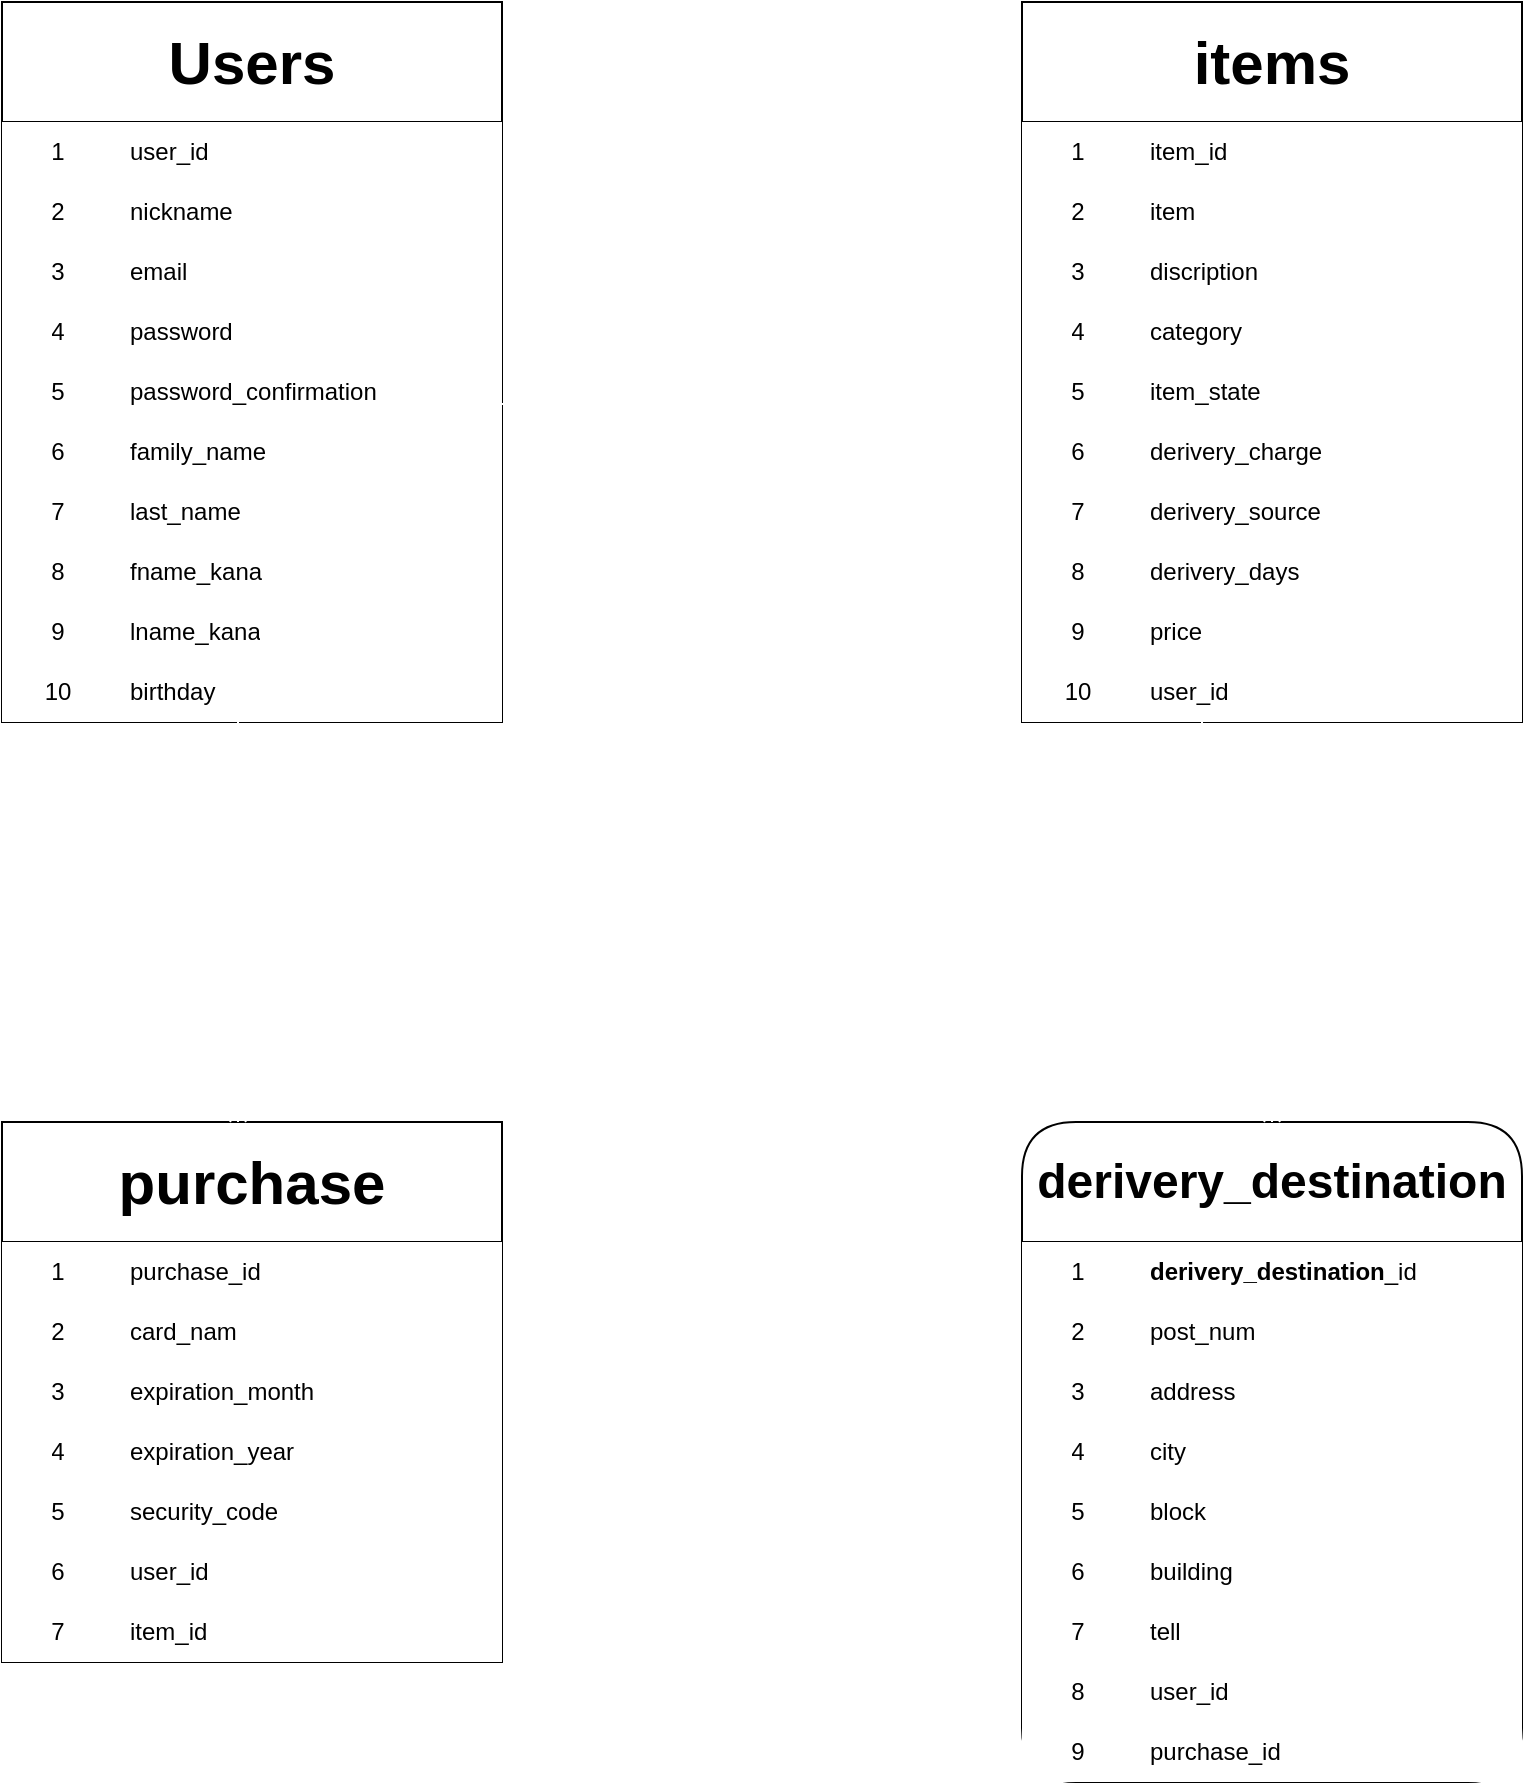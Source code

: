<mxfile version="13.10.0" type="embed">
    <diagram id="9-_WuoyqWSqhFREaxZF_" name="ページ1">
        <mxGraphModel dx="1352" dy="1940" grid="1" gridSize="10" guides="1" tooltips="1" connect="1" arrows="1" fold="1" page="1" pageScale="1" pageWidth="850" pageHeight="1100" math="0" shadow="0">
            <root>
                <mxCell id="0"/>
                <mxCell id="1" parent="0"/>
                <mxCell id="2" value="Users" style="shape=table;html=1;whiteSpace=wrap;startSize=60;container=1;collapsible=0;childLayout=tableLayout;fixedRows=1;rowLines=0;fontStyle=1;align=center;fontSize=30;" vertex="1" parent="1">
                    <mxGeometry x="40" y="-1080" width="250" height="360" as="geometry"/>
                </mxCell>
                <mxCell id="3" value="" style="shape=partialRectangle;html=1;whiteSpace=wrap;collapsible=0;dropTarget=0;pointerEvents=0;fillColor=none;top=0;left=0;bottom=1;right=0;points=[[0,0.5],[1,0.5]];portConstraint=eastwest;" vertex="1" parent="2">
                    <mxGeometry y="60" width="250" height="30" as="geometry"/>
                </mxCell>
                <mxCell id="4" value="1" style="shape=partialRectangle;html=1;whiteSpace=wrap;connectable=0;top=0;left=0;bottom=0;right=0;overflow=hidden;" vertex="1" parent="3">
                    <mxGeometry width="56" height="30" as="geometry"/>
                </mxCell>
                <mxCell id="5" value="user_id" style="shape=partialRectangle;html=1;whiteSpace=wrap;connectable=0;top=0;left=0;bottom=0;right=0;align=left;spacingLeft=6;overflow=hidden;" vertex="1" parent="3">
                    <mxGeometry x="56" width="194" height="30" as="geometry"/>
                </mxCell>
                <mxCell id="6" value="" style="shape=partialRectangle;html=1;whiteSpace=wrap;collapsible=0;dropTarget=0;pointerEvents=0;fillColor=none;top=0;left=0;bottom=0;right=0;points=[[0,0.5],[1,0.5]];portConstraint=eastwest;" vertex="1" parent="2">
                    <mxGeometry y="90" width="250" height="30" as="geometry"/>
                </mxCell>
                <mxCell id="7" value="2" style="shape=partialRectangle;html=1;whiteSpace=wrap;connectable=0;top=0;left=0;bottom=0;right=0;overflow=hidden;" vertex="1" parent="6">
                    <mxGeometry width="56" height="30" as="geometry"/>
                </mxCell>
                <mxCell id="8" value="nickname" style="shape=partialRectangle;html=1;whiteSpace=wrap;connectable=0;top=0;left=0;bottom=0;right=0;align=left;spacingLeft=6;overflow=hidden;" vertex="1" parent="6">
                    <mxGeometry x="56" width="194" height="30" as="geometry"/>
                </mxCell>
                <mxCell id="12" value="" style="shape=partialRectangle;html=1;whiteSpace=wrap;collapsible=0;dropTarget=0;pointerEvents=0;top=0;left=0;bottom=0;right=0;points=[[0,0.5],[1,0.5]];portConstraint=eastwest;fillColor=none;" vertex="1" parent="2">
                    <mxGeometry y="120" width="250" height="30" as="geometry"/>
                </mxCell>
                <mxCell id="13" value="3" style="shape=partialRectangle;html=1;whiteSpace=wrap;connectable=0;top=0;left=0;bottom=0;right=0;overflow=hidden;" vertex="1" parent="12">
                    <mxGeometry width="56" height="30" as="geometry"/>
                </mxCell>
                <mxCell id="14" value="email" style="shape=partialRectangle;html=1;whiteSpace=wrap;connectable=0;top=0;left=0;bottom=0;right=0;align=left;spacingLeft=6;overflow=hidden;" vertex="1" parent="12">
                    <mxGeometry x="56" width="194" height="30" as="geometry"/>
                </mxCell>
                <mxCell id="15" value="" style="shape=partialRectangle;html=1;whiteSpace=wrap;collapsible=0;dropTarget=0;pointerEvents=0;fillColor=none;top=0;left=0;bottom=0;right=0;points=[[0,0.5],[1,0.5]];portConstraint=eastwest;" vertex="1" parent="2">
                    <mxGeometry y="150" width="250" height="30" as="geometry"/>
                </mxCell>
                <mxCell id="16" value="4" style="shape=partialRectangle;html=1;whiteSpace=wrap;connectable=0;top=0;left=0;bottom=0;right=0;overflow=hidden;" vertex="1" parent="15">
                    <mxGeometry width="56" height="30" as="geometry"/>
                </mxCell>
                <mxCell id="17" value="password" style="shape=partialRectangle;html=1;whiteSpace=wrap;connectable=0;top=0;left=0;bottom=0;right=0;align=left;spacingLeft=6;overflow=hidden;" vertex="1" parent="15">
                    <mxGeometry x="56" width="194" height="30" as="geometry"/>
                </mxCell>
                <mxCell id="18" value="" style="shape=partialRectangle;html=1;whiteSpace=wrap;collapsible=0;dropTarget=0;pointerEvents=0;fillColor=none;top=0;left=0;bottom=0;right=0;points=[[0,0.5],[1,0.5]];portConstraint=eastwest;" vertex="1" parent="2">
                    <mxGeometry y="180" width="250" height="30" as="geometry"/>
                </mxCell>
                <mxCell id="19" value="5" style="shape=partialRectangle;html=1;whiteSpace=wrap;connectable=0;top=0;left=0;bottom=0;right=0;overflow=hidden;" vertex="1" parent="18">
                    <mxGeometry width="56" height="30" as="geometry"/>
                </mxCell>
                <mxCell id="20" value="password_confirmation" style="shape=partialRectangle;html=1;whiteSpace=wrap;connectable=0;top=0;left=0;bottom=0;right=0;align=left;spacingLeft=6;overflow=hidden;" vertex="1" parent="18">
                    <mxGeometry x="56" width="194" height="30" as="geometry"/>
                </mxCell>
                <mxCell id="21" value="" style="shape=partialRectangle;html=1;whiteSpace=wrap;collapsible=0;dropTarget=0;pointerEvents=0;fillColor=none;top=0;left=0;bottom=0;right=0;points=[[0,0.5],[1,0.5]];portConstraint=eastwest;" vertex="1" parent="2">
                    <mxGeometry y="210" width="250" height="30" as="geometry"/>
                </mxCell>
                <mxCell id="22" value="6" style="shape=partialRectangle;html=1;whiteSpace=wrap;connectable=0;top=0;left=0;bottom=0;right=0;overflow=hidden;" vertex="1" parent="21">
                    <mxGeometry width="56" height="30" as="geometry"/>
                </mxCell>
                <mxCell id="23" value="family_name" style="shape=partialRectangle;html=1;whiteSpace=wrap;connectable=0;top=0;left=0;bottom=0;right=0;align=left;spacingLeft=6;overflow=hidden;" vertex="1" parent="21">
                    <mxGeometry x="56" width="194" height="30" as="geometry"/>
                </mxCell>
                <mxCell id="24" value="" style="shape=partialRectangle;html=1;whiteSpace=wrap;collapsible=0;dropTarget=0;pointerEvents=0;fillColor=none;top=0;left=0;bottom=0;right=0;points=[[0,0.5],[1,0.5]];portConstraint=eastwest;" vertex="1" parent="2">
                    <mxGeometry y="240" width="250" height="30" as="geometry"/>
                </mxCell>
                <mxCell id="25" value="7" style="shape=partialRectangle;html=1;whiteSpace=wrap;connectable=0;top=0;left=0;bottom=0;right=0;overflow=hidden;" vertex="1" parent="24">
                    <mxGeometry width="56" height="30" as="geometry"/>
                </mxCell>
                <mxCell id="26" value="last_name" style="shape=partialRectangle;html=1;whiteSpace=wrap;connectable=0;top=0;left=0;bottom=0;right=0;align=left;spacingLeft=6;overflow=hidden;" vertex="1" parent="24">
                    <mxGeometry x="56" width="194" height="30" as="geometry"/>
                </mxCell>
                <mxCell id="27" value="" style="shape=partialRectangle;html=1;whiteSpace=wrap;collapsible=0;dropTarget=0;pointerEvents=0;fillColor=none;top=0;left=0;bottom=0;right=0;points=[[0,0.5],[1,0.5]];portConstraint=eastwest;" vertex="1" parent="2">
                    <mxGeometry y="270" width="250" height="30" as="geometry"/>
                </mxCell>
                <mxCell id="28" value="8" style="shape=partialRectangle;html=1;whiteSpace=wrap;connectable=0;top=0;left=0;bottom=0;right=0;overflow=hidden;" vertex="1" parent="27">
                    <mxGeometry width="56" height="30" as="geometry"/>
                </mxCell>
                <mxCell id="29" value="fname_kana" style="shape=partialRectangle;html=1;whiteSpace=wrap;connectable=0;top=0;left=0;bottom=0;right=0;align=left;spacingLeft=6;overflow=hidden;" vertex="1" parent="27">
                    <mxGeometry x="56" width="194" height="30" as="geometry"/>
                </mxCell>
                <mxCell id="30" value="" style="shape=partialRectangle;html=1;whiteSpace=wrap;collapsible=0;dropTarget=0;pointerEvents=0;fillColor=none;top=0;left=0;bottom=0;right=0;points=[[0,0.5],[1,0.5]];portConstraint=eastwest;" vertex="1" parent="2">
                    <mxGeometry y="300" width="250" height="30" as="geometry"/>
                </mxCell>
                <mxCell id="31" value="9" style="shape=partialRectangle;html=1;whiteSpace=wrap;connectable=0;top=0;left=0;bottom=0;right=0;overflow=hidden;" vertex="1" parent="30">
                    <mxGeometry width="56" height="30" as="geometry"/>
                </mxCell>
                <mxCell id="32" value="lname_kana" style="shape=partialRectangle;html=1;whiteSpace=wrap;connectable=0;top=0;left=0;bottom=0;right=0;align=left;spacingLeft=6;overflow=hidden;" vertex="1" parent="30">
                    <mxGeometry x="56" width="194" height="30" as="geometry"/>
                </mxCell>
                <mxCell id="9" value="" style="shape=partialRectangle;html=1;whiteSpace=wrap;collapsible=0;dropTarget=0;pointerEvents=0;fillColor=none;top=0;left=0;bottom=0;right=0;points=[[0,0.5],[1,0.5]];portConstraint=eastwest;" vertex="1" parent="2">
                    <mxGeometry y="330" width="250" height="30" as="geometry"/>
                </mxCell>
                <mxCell id="10" value="10" style="shape=partialRectangle;html=1;whiteSpace=wrap;connectable=0;top=0;left=0;bottom=0;right=0;overflow=hidden;" vertex="1" parent="9">
                    <mxGeometry width="56" height="30" as="geometry"/>
                </mxCell>
                <mxCell id="11" value="birthday" style="shape=partialRectangle;html=1;whiteSpace=wrap;connectable=0;top=0;left=0;bottom=0;right=0;align=left;spacingLeft=6;overflow=hidden;" vertex="1" parent="9">
                    <mxGeometry x="56" width="194" height="30" as="geometry"/>
                </mxCell>
                <mxCell id="35" value="items" style="shape=table;html=1;whiteSpace=wrap;startSize=60;container=1;collapsible=0;childLayout=tableLayout;fixedRows=1;rowLines=0;fontStyle=1;align=center;fontSize=30;" vertex="1" parent="1">
                    <mxGeometry x="550" y="-1080" width="250" height="360" as="geometry"/>
                </mxCell>
                <mxCell id="36" value="" style="shape=partialRectangle;html=1;whiteSpace=wrap;collapsible=0;dropTarget=0;pointerEvents=0;fillColor=none;top=0;left=0;bottom=1;right=0;points=[[0,0.5],[1,0.5]];portConstraint=eastwest;" vertex="1" parent="35">
                    <mxGeometry y="60" width="250" height="30" as="geometry"/>
                </mxCell>
                <mxCell id="37" value="1" style="shape=partialRectangle;html=1;whiteSpace=wrap;connectable=0;top=0;left=0;bottom=0;right=0;overflow=hidden;" vertex="1" parent="36">
                    <mxGeometry width="56" height="30" as="geometry"/>
                </mxCell>
                <mxCell id="38" value="item_id" style="shape=partialRectangle;html=1;whiteSpace=wrap;connectable=0;top=0;left=0;bottom=0;right=0;align=left;spacingLeft=6;overflow=hidden;" vertex="1" parent="36">
                    <mxGeometry x="56" width="194" height="30" as="geometry"/>
                </mxCell>
                <mxCell id="39" value="" style="shape=partialRectangle;html=1;whiteSpace=wrap;collapsible=0;dropTarget=0;pointerEvents=0;fillColor=none;top=0;left=0;bottom=0;right=0;points=[[0,0.5],[1,0.5]];portConstraint=eastwest;" vertex="1" parent="35">
                    <mxGeometry y="90" width="250" height="30" as="geometry"/>
                </mxCell>
                <mxCell id="40" value="2" style="shape=partialRectangle;html=1;whiteSpace=wrap;connectable=0;top=0;left=0;bottom=0;right=0;overflow=hidden;" vertex="1" parent="39">
                    <mxGeometry width="56" height="30" as="geometry"/>
                </mxCell>
                <mxCell id="41" value="item" style="shape=partialRectangle;html=1;whiteSpace=wrap;connectable=0;top=0;left=0;bottom=0;right=0;align=left;spacingLeft=6;overflow=hidden;" vertex="1" parent="39">
                    <mxGeometry x="56" width="194" height="30" as="geometry"/>
                </mxCell>
                <mxCell id="42" value="" style="shape=partialRectangle;html=1;whiteSpace=wrap;collapsible=0;dropTarget=0;pointerEvents=0;fillColor=none;top=0;left=0;bottom=0;right=0;points=[[0,0.5],[1,0.5]];portConstraint=eastwest;" vertex="1" parent="35">
                    <mxGeometry y="120" width="250" height="30" as="geometry"/>
                </mxCell>
                <mxCell id="43" value="3" style="shape=partialRectangle;html=1;whiteSpace=wrap;connectable=0;top=0;left=0;bottom=0;right=0;overflow=hidden;" vertex="1" parent="42">
                    <mxGeometry width="56" height="30" as="geometry"/>
                </mxCell>
                <mxCell id="44" value="discription" style="shape=partialRectangle;html=1;whiteSpace=wrap;connectable=0;top=0;left=0;bottom=0;right=0;align=left;spacingLeft=6;overflow=hidden;" vertex="1" parent="42">
                    <mxGeometry x="56" width="194" height="30" as="geometry"/>
                </mxCell>
                <mxCell id="45" value="" style="shape=partialRectangle;html=1;whiteSpace=wrap;collapsible=0;dropTarget=0;pointerEvents=0;fillColor=none;top=0;left=0;bottom=0;right=0;points=[[0,0.5],[1,0.5]];portConstraint=eastwest;" vertex="1" parent="35">
                    <mxGeometry y="150" width="250" height="30" as="geometry"/>
                </mxCell>
                <mxCell id="46" value="4" style="shape=partialRectangle;html=1;whiteSpace=wrap;connectable=0;top=0;left=0;bottom=0;right=0;overflow=hidden;" vertex="1" parent="45">
                    <mxGeometry width="56" height="30" as="geometry"/>
                </mxCell>
                <mxCell id="47" value="category" style="shape=partialRectangle;html=1;whiteSpace=wrap;connectable=0;top=0;left=0;bottom=0;right=0;align=left;spacingLeft=6;overflow=hidden;" vertex="1" parent="45">
                    <mxGeometry x="56" width="194" height="30" as="geometry"/>
                </mxCell>
                <mxCell id="48" value="" style="shape=partialRectangle;html=1;whiteSpace=wrap;collapsible=0;dropTarget=0;pointerEvents=0;fillColor=none;top=0;left=0;bottom=0;right=0;points=[[0,0.5],[1,0.5]];portConstraint=eastwest;" vertex="1" parent="35">
                    <mxGeometry y="180" width="250" height="30" as="geometry"/>
                </mxCell>
                <mxCell id="49" value="5" style="shape=partialRectangle;html=1;whiteSpace=wrap;connectable=0;top=0;left=0;bottom=0;right=0;overflow=hidden;" vertex="1" parent="48">
                    <mxGeometry width="56" height="30" as="geometry"/>
                </mxCell>
                <mxCell id="50" value="item_state" style="shape=partialRectangle;html=1;whiteSpace=wrap;connectable=0;top=0;left=0;bottom=0;right=0;align=left;spacingLeft=6;overflow=hidden;" vertex="1" parent="48">
                    <mxGeometry x="56" width="194" height="30" as="geometry"/>
                </mxCell>
                <mxCell id="51" value="" style="shape=partialRectangle;html=1;whiteSpace=wrap;collapsible=0;dropTarget=0;pointerEvents=0;fillColor=none;top=0;left=0;bottom=0;right=0;points=[[0,0.5],[1,0.5]];portConstraint=eastwest;" vertex="1" parent="35">
                    <mxGeometry y="210" width="250" height="30" as="geometry"/>
                </mxCell>
                <mxCell id="52" value="6" style="shape=partialRectangle;html=1;whiteSpace=wrap;connectable=0;top=0;left=0;bottom=0;right=0;overflow=hidden;" vertex="1" parent="51">
                    <mxGeometry width="56" height="30" as="geometry"/>
                </mxCell>
                <mxCell id="53" value="derivery_charge" style="shape=partialRectangle;html=1;whiteSpace=wrap;connectable=0;top=0;left=0;bottom=0;right=0;align=left;spacingLeft=6;overflow=hidden;" vertex="1" parent="51">
                    <mxGeometry x="56" width="194" height="30" as="geometry"/>
                </mxCell>
                <mxCell id="54" value="" style="shape=partialRectangle;html=1;whiteSpace=wrap;collapsible=0;dropTarget=0;pointerEvents=0;fillColor=none;top=0;left=0;bottom=0;right=0;points=[[0,0.5],[1,0.5]];portConstraint=eastwest;" vertex="1" parent="35">
                    <mxGeometry y="240" width="250" height="30" as="geometry"/>
                </mxCell>
                <mxCell id="55" value="7" style="shape=partialRectangle;html=1;whiteSpace=wrap;connectable=0;top=0;left=0;bottom=0;right=0;overflow=hidden;" vertex="1" parent="54">
                    <mxGeometry width="56" height="30" as="geometry"/>
                </mxCell>
                <mxCell id="56" value="derivery_source" style="shape=partialRectangle;html=1;whiteSpace=wrap;connectable=0;top=0;left=0;bottom=0;right=0;align=left;spacingLeft=6;overflow=hidden;" vertex="1" parent="54">
                    <mxGeometry x="56" width="194" height="30" as="geometry"/>
                </mxCell>
                <mxCell id="57" value="" style="shape=partialRectangle;html=1;whiteSpace=wrap;collapsible=0;dropTarget=0;pointerEvents=0;fillColor=none;top=0;left=0;bottom=0;right=0;points=[[0,0.5],[1,0.5]];portConstraint=eastwest;" vertex="1" parent="35">
                    <mxGeometry y="270" width="250" height="30" as="geometry"/>
                </mxCell>
                <mxCell id="58" value="8" style="shape=partialRectangle;html=1;whiteSpace=wrap;connectable=0;top=0;left=0;bottom=0;right=0;overflow=hidden;" vertex="1" parent="57">
                    <mxGeometry width="56" height="30" as="geometry"/>
                </mxCell>
                <mxCell id="59" value="derivery_days" style="shape=partialRectangle;html=1;whiteSpace=wrap;connectable=0;top=0;left=0;bottom=0;right=0;align=left;spacingLeft=6;overflow=hidden;" vertex="1" parent="57">
                    <mxGeometry x="56" width="194" height="30" as="geometry"/>
                </mxCell>
                <mxCell id="60" value="" style="shape=partialRectangle;html=1;whiteSpace=wrap;collapsible=0;dropTarget=0;pointerEvents=0;fillColor=none;top=0;left=0;bottom=0;right=0;points=[[0,0.5],[1,0.5]];portConstraint=eastwest;" vertex="1" parent="35">
                    <mxGeometry y="300" width="250" height="30" as="geometry"/>
                </mxCell>
                <mxCell id="61" value="9" style="shape=partialRectangle;html=1;whiteSpace=wrap;connectable=0;top=0;left=0;bottom=0;right=0;overflow=hidden;" vertex="1" parent="60">
                    <mxGeometry width="56" height="30" as="geometry"/>
                </mxCell>
                <mxCell id="62" value="price" style="shape=partialRectangle;html=1;whiteSpace=wrap;connectable=0;top=0;left=0;bottom=0;right=0;align=left;spacingLeft=6;overflow=hidden;" vertex="1" parent="60">
                    <mxGeometry x="56" width="194" height="30" as="geometry"/>
                </mxCell>
                <mxCell id="63" value="" style="shape=partialRectangle;html=1;whiteSpace=wrap;collapsible=0;dropTarget=0;pointerEvents=0;fillColor=none;top=0;left=0;bottom=0;right=0;points=[[0,0.5],[1,0.5]];portConstraint=eastwest;" vertex="1" parent="35">
                    <mxGeometry y="330" width="250" height="30" as="geometry"/>
                </mxCell>
                <mxCell id="64" value="10" style="shape=partialRectangle;html=1;whiteSpace=wrap;connectable=0;top=0;left=0;bottom=0;right=0;overflow=hidden;" vertex="1" parent="63">
                    <mxGeometry width="56" height="30" as="geometry"/>
                </mxCell>
                <mxCell id="65" value="user_id" style="shape=partialRectangle;html=1;whiteSpace=wrap;connectable=0;top=0;left=0;bottom=0;right=0;align=left;spacingLeft=6;overflow=hidden;" vertex="1" parent="63">
                    <mxGeometry x="56" width="194" height="30" as="geometry"/>
                </mxCell>
                <mxCell id="66" value="purchase" style="shape=table;html=1;whiteSpace=wrap;startSize=60;container=1;collapsible=0;childLayout=tableLayout;fixedRows=1;rowLines=0;fontStyle=1;align=center;fontSize=30;" vertex="1" parent="1">
                    <mxGeometry x="40" y="-520" width="250" height="270" as="geometry"/>
                </mxCell>
                <mxCell id="67" value="" style="shape=partialRectangle;html=1;whiteSpace=wrap;collapsible=0;dropTarget=0;pointerEvents=0;fillColor=none;top=0;left=0;bottom=1;right=0;points=[[0,0.5],[1,0.5]];portConstraint=eastwest;" vertex="1" parent="66">
                    <mxGeometry y="60" width="250" height="30" as="geometry"/>
                </mxCell>
                <mxCell id="68" value="1" style="shape=partialRectangle;html=1;whiteSpace=wrap;connectable=0;top=0;left=0;bottom=0;right=0;overflow=hidden;" vertex="1" parent="67">
                    <mxGeometry width="56" height="30" as="geometry"/>
                </mxCell>
                <mxCell id="69" value="purchase_id" style="shape=partialRectangle;html=1;whiteSpace=wrap;connectable=0;top=0;left=0;bottom=0;right=0;align=left;spacingLeft=6;overflow=hidden;" vertex="1" parent="67">
                    <mxGeometry x="56" width="194" height="30" as="geometry"/>
                </mxCell>
                <mxCell id="70" value="" style="shape=partialRectangle;html=1;whiteSpace=wrap;collapsible=0;dropTarget=0;pointerEvents=0;fillColor=none;top=0;left=0;bottom=0;right=0;points=[[0,0.5],[1,0.5]];portConstraint=eastwest;" vertex="1" parent="66">
                    <mxGeometry y="90" width="250" height="30" as="geometry"/>
                </mxCell>
                <mxCell id="71" value="2" style="shape=partialRectangle;html=1;whiteSpace=wrap;connectable=0;top=0;left=0;bottom=0;right=0;overflow=hidden;" vertex="1" parent="70">
                    <mxGeometry width="56" height="30" as="geometry"/>
                </mxCell>
                <mxCell id="72" value="card_nam" style="shape=partialRectangle;html=1;whiteSpace=wrap;connectable=0;top=0;left=0;bottom=0;right=0;align=left;spacingLeft=6;overflow=hidden;" vertex="1" parent="70">
                    <mxGeometry x="56" width="194" height="30" as="geometry"/>
                </mxCell>
                <mxCell id="73" value="" style="shape=partialRectangle;html=1;whiteSpace=wrap;collapsible=0;dropTarget=0;pointerEvents=0;fillColor=none;top=0;left=0;bottom=0;right=0;points=[[0,0.5],[1,0.5]];portConstraint=eastwest;" vertex="1" parent="66">
                    <mxGeometry y="120" width="250" height="30" as="geometry"/>
                </mxCell>
                <mxCell id="74" value="3" style="shape=partialRectangle;html=1;whiteSpace=wrap;connectable=0;top=0;left=0;bottom=0;right=0;overflow=hidden;" vertex="1" parent="73">
                    <mxGeometry width="56" height="30" as="geometry"/>
                </mxCell>
                <mxCell id="75" value="expiration_month" style="shape=partialRectangle;html=1;whiteSpace=wrap;connectable=0;top=0;left=0;bottom=0;right=0;align=left;spacingLeft=6;overflow=hidden;" vertex="1" parent="73">
                    <mxGeometry x="56" width="194" height="30" as="geometry"/>
                </mxCell>
                <mxCell id="76" value="" style="shape=partialRectangle;html=1;whiteSpace=wrap;collapsible=0;dropTarget=0;pointerEvents=0;fillColor=none;top=0;left=0;bottom=0;right=0;points=[[0,0.5],[1,0.5]];portConstraint=eastwest;" vertex="1" parent="66">
                    <mxGeometry y="150" width="250" height="30" as="geometry"/>
                </mxCell>
                <mxCell id="77" value="4" style="shape=partialRectangle;html=1;whiteSpace=wrap;connectable=0;top=0;left=0;bottom=0;right=0;overflow=hidden;" vertex="1" parent="76">
                    <mxGeometry width="56" height="30" as="geometry"/>
                </mxCell>
                <mxCell id="78" value="expiration_year" style="shape=partialRectangle;html=1;whiteSpace=wrap;connectable=0;top=0;left=0;bottom=0;right=0;align=left;spacingLeft=6;overflow=hidden;" vertex="1" parent="76">
                    <mxGeometry x="56" width="194" height="30" as="geometry"/>
                </mxCell>
                <mxCell id="79" value="" style="shape=partialRectangle;html=1;whiteSpace=wrap;collapsible=0;dropTarget=0;pointerEvents=0;fillColor=none;top=0;left=0;bottom=0;right=0;points=[[0,0.5],[1,0.5]];portConstraint=eastwest;" vertex="1" parent="66">
                    <mxGeometry y="180" width="250" height="30" as="geometry"/>
                </mxCell>
                <mxCell id="80" value="5" style="shape=partialRectangle;html=1;whiteSpace=wrap;connectable=0;top=0;left=0;bottom=0;right=0;overflow=hidden;" vertex="1" parent="79">
                    <mxGeometry width="56" height="30" as="geometry"/>
                </mxCell>
                <mxCell id="81" value="security_code" style="shape=partialRectangle;html=1;whiteSpace=wrap;connectable=0;top=0;left=0;bottom=0;right=0;align=left;spacingLeft=6;overflow=hidden;" vertex="1" parent="79">
                    <mxGeometry x="56" width="194" height="30" as="geometry"/>
                </mxCell>
                <mxCell id="82" value="" style="shape=partialRectangle;html=1;whiteSpace=wrap;collapsible=0;dropTarget=0;pointerEvents=0;fillColor=none;top=0;left=0;bottom=0;right=0;points=[[0,0.5],[1,0.5]];portConstraint=eastwest;" vertex="1" parent="66">
                    <mxGeometry y="210" width="250" height="30" as="geometry"/>
                </mxCell>
                <mxCell id="83" value="6" style="shape=partialRectangle;html=1;whiteSpace=wrap;connectable=0;top=0;left=0;bottom=0;right=0;overflow=hidden;" vertex="1" parent="82">
                    <mxGeometry width="56" height="30" as="geometry"/>
                </mxCell>
                <mxCell id="84" value="user_id" style="shape=partialRectangle;html=1;whiteSpace=wrap;connectable=0;top=0;left=0;bottom=0;right=0;align=left;spacingLeft=6;overflow=hidden;" vertex="1" parent="82">
                    <mxGeometry x="56" width="194" height="30" as="geometry"/>
                </mxCell>
                <mxCell id="85" value="" style="shape=partialRectangle;html=1;whiteSpace=wrap;collapsible=0;dropTarget=0;pointerEvents=0;fillColor=none;top=0;left=0;bottom=0;right=0;points=[[0,0.5],[1,0.5]];portConstraint=eastwest;" vertex="1" parent="66">
                    <mxGeometry y="240" width="250" height="30" as="geometry"/>
                </mxCell>
                <mxCell id="86" value="7" style="shape=partialRectangle;html=1;whiteSpace=wrap;connectable=0;top=0;left=0;bottom=0;right=0;overflow=hidden;" vertex="1" parent="85">
                    <mxGeometry width="56" height="30" as="geometry"/>
                </mxCell>
                <mxCell id="87" value="item_id" style="shape=partialRectangle;html=1;whiteSpace=wrap;connectable=0;top=0;left=0;bottom=0;right=0;align=left;spacingLeft=6;overflow=hidden;" vertex="1" parent="85">
                    <mxGeometry x="56" width="194" height="30" as="geometry"/>
                </mxCell>
                <mxCell id="97" value="derivery_destination" style="shape=table;html=1;whiteSpace=wrap;startSize=60;container=1;collapsible=0;childLayout=tableLayout;fixedRows=1;rowLines=0;fontStyle=1;align=center;rounded=1;fontSize=24;" vertex="1" parent="1">
                    <mxGeometry x="550" y="-520" width="250" height="330" as="geometry"/>
                </mxCell>
                <mxCell id="98" value="" style="shape=partialRectangle;html=1;whiteSpace=wrap;collapsible=0;dropTarget=0;pointerEvents=0;fillColor=none;top=0;left=0;bottom=1;right=0;points=[[0,0.5],[1,0.5]];portConstraint=eastwest;" vertex="1" parent="97">
                    <mxGeometry y="60" width="250" height="30" as="geometry"/>
                </mxCell>
                <mxCell id="99" value="1" style="shape=partialRectangle;html=1;whiteSpace=wrap;connectable=0;top=0;left=0;bottom=0;right=0;overflow=hidden;" vertex="1" parent="98">
                    <mxGeometry width="56" height="30" as="geometry"/>
                </mxCell>
                <mxCell id="100" value="&lt;span style=&quot;font-weight: 700 ; text-align: center&quot;&gt;derivery_destination&lt;/span&gt;_id" style="shape=partialRectangle;html=1;whiteSpace=wrap;connectable=0;top=0;left=0;bottom=0;right=0;align=left;spacingLeft=6;overflow=hidden;" vertex="1" parent="98">
                    <mxGeometry x="56" width="194" height="30" as="geometry"/>
                </mxCell>
                <mxCell id="101" value="" style="shape=partialRectangle;html=1;whiteSpace=wrap;collapsible=0;dropTarget=0;pointerEvents=0;fillColor=none;top=0;left=0;bottom=0;right=0;points=[[0,0.5],[1,0.5]];portConstraint=eastwest;" vertex="1" parent="97">
                    <mxGeometry y="90" width="250" height="30" as="geometry"/>
                </mxCell>
                <mxCell id="102" value="2" style="shape=partialRectangle;html=1;whiteSpace=wrap;connectable=0;top=0;left=0;bottom=0;right=0;overflow=hidden;" vertex="1" parent="101">
                    <mxGeometry width="56" height="30" as="geometry"/>
                </mxCell>
                <mxCell id="103" value="post_num" style="shape=partialRectangle;html=1;whiteSpace=wrap;connectable=0;top=0;left=0;bottom=0;right=0;align=left;spacingLeft=6;overflow=hidden;" vertex="1" parent="101">
                    <mxGeometry x="56" width="194" height="30" as="geometry"/>
                </mxCell>
                <mxCell id="104" value="" style="shape=partialRectangle;html=1;whiteSpace=wrap;collapsible=0;dropTarget=0;pointerEvents=0;fillColor=none;top=0;left=0;bottom=0;right=0;points=[[0,0.5],[1,0.5]];portConstraint=eastwest;" vertex="1" parent="97">
                    <mxGeometry y="120" width="250" height="30" as="geometry"/>
                </mxCell>
                <mxCell id="105" value="3" style="shape=partialRectangle;html=1;whiteSpace=wrap;connectable=0;top=0;left=0;bottom=0;right=0;overflow=hidden;" vertex="1" parent="104">
                    <mxGeometry width="56" height="30" as="geometry"/>
                </mxCell>
                <mxCell id="106" value="address" style="shape=partialRectangle;html=1;whiteSpace=wrap;connectable=0;top=0;left=0;bottom=0;right=0;align=left;spacingLeft=6;overflow=hidden;" vertex="1" parent="104">
                    <mxGeometry x="56" width="194" height="30" as="geometry"/>
                </mxCell>
                <mxCell id="107" value="" style="shape=partialRectangle;html=1;whiteSpace=wrap;collapsible=0;dropTarget=0;pointerEvents=0;fillColor=none;top=0;left=0;bottom=0;right=0;points=[[0,0.5],[1,0.5]];portConstraint=eastwest;" vertex="1" parent="97">
                    <mxGeometry y="150" width="250" height="30" as="geometry"/>
                </mxCell>
                <mxCell id="108" value="4" style="shape=partialRectangle;html=1;whiteSpace=wrap;connectable=0;top=0;left=0;bottom=0;right=0;overflow=hidden;" vertex="1" parent="107">
                    <mxGeometry width="56" height="30" as="geometry"/>
                </mxCell>
                <mxCell id="109" value="city" style="shape=partialRectangle;html=1;whiteSpace=wrap;connectable=0;top=0;left=0;bottom=0;right=0;align=left;spacingLeft=6;overflow=hidden;" vertex="1" parent="107">
                    <mxGeometry x="56" width="194" height="30" as="geometry"/>
                </mxCell>
                <mxCell id="110" value="" style="shape=partialRectangle;html=1;whiteSpace=wrap;collapsible=0;dropTarget=0;pointerEvents=0;fillColor=none;top=0;left=0;bottom=0;right=0;points=[[0,0.5],[1,0.5]];portConstraint=eastwest;" vertex="1" parent="97">
                    <mxGeometry y="180" width="250" height="30" as="geometry"/>
                </mxCell>
                <mxCell id="111" value="5" style="shape=partialRectangle;html=1;whiteSpace=wrap;connectable=0;top=0;left=0;bottom=0;right=0;overflow=hidden;" vertex="1" parent="110">
                    <mxGeometry width="56" height="30" as="geometry"/>
                </mxCell>
                <mxCell id="112" value="block" style="shape=partialRectangle;html=1;whiteSpace=wrap;connectable=0;top=0;left=0;bottom=0;right=0;align=left;spacingLeft=6;overflow=hidden;" vertex="1" parent="110">
                    <mxGeometry x="56" width="194" height="30" as="geometry"/>
                </mxCell>
                <mxCell id="113" value="" style="shape=partialRectangle;html=1;whiteSpace=wrap;collapsible=0;dropTarget=0;pointerEvents=0;fillColor=none;top=0;left=0;bottom=0;right=0;points=[[0,0.5],[1,0.5]];portConstraint=eastwest;" vertex="1" parent="97">
                    <mxGeometry y="210" width="250" height="30" as="geometry"/>
                </mxCell>
                <mxCell id="114" value="6" style="shape=partialRectangle;html=1;whiteSpace=wrap;connectable=0;top=0;left=0;bottom=0;right=0;overflow=hidden;" vertex="1" parent="113">
                    <mxGeometry width="56" height="30" as="geometry"/>
                </mxCell>
                <mxCell id="115" value="building" style="shape=partialRectangle;html=1;whiteSpace=wrap;connectable=0;top=0;left=0;bottom=0;right=0;align=left;spacingLeft=6;overflow=hidden;" vertex="1" parent="113">
                    <mxGeometry x="56" width="194" height="30" as="geometry"/>
                </mxCell>
                <mxCell id="116" value="" style="shape=partialRectangle;html=1;whiteSpace=wrap;collapsible=0;dropTarget=0;pointerEvents=0;fillColor=none;top=0;left=0;bottom=0;right=0;points=[[0,0.5],[1,0.5]];portConstraint=eastwest;" vertex="1" parent="97">
                    <mxGeometry y="240" width="250" height="30" as="geometry"/>
                </mxCell>
                <mxCell id="117" value="7" style="shape=partialRectangle;html=1;whiteSpace=wrap;connectable=0;top=0;left=0;bottom=0;right=0;overflow=hidden;" vertex="1" parent="116">
                    <mxGeometry width="56" height="30" as="geometry"/>
                </mxCell>
                <mxCell id="118" value="tell" style="shape=partialRectangle;html=1;whiteSpace=wrap;connectable=0;top=0;left=0;bottom=0;right=0;align=left;spacingLeft=6;overflow=hidden;" vertex="1" parent="116">
                    <mxGeometry x="56" width="194" height="30" as="geometry"/>
                </mxCell>
                <mxCell id="119" value="" style="shape=partialRectangle;html=1;whiteSpace=wrap;collapsible=0;dropTarget=0;pointerEvents=0;fillColor=none;top=0;left=0;bottom=0;right=0;points=[[0,0.5],[1,0.5]];portConstraint=eastwest;" vertex="1" parent="97">
                    <mxGeometry y="270" width="250" height="30" as="geometry"/>
                </mxCell>
                <mxCell id="120" value="8" style="shape=partialRectangle;html=1;whiteSpace=wrap;connectable=0;top=0;left=0;bottom=0;right=0;overflow=hidden;" vertex="1" parent="119">
                    <mxGeometry width="56" height="30" as="geometry"/>
                </mxCell>
                <mxCell id="121" value="user_id" style="shape=partialRectangle;html=1;whiteSpace=wrap;connectable=0;top=0;left=0;bottom=0;right=0;align=left;spacingLeft=6;overflow=hidden;" vertex="1" parent="119">
                    <mxGeometry x="56" width="194" height="30" as="geometry"/>
                </mxCell>
                <mxCell id="125" value="" style="shape=partialRectangle;html=1;whiteSpace=wrap;collapsible=0;dropTarget=0;pointerEvents=0;fillColor=none;top=0;left=0;bottom=0;right=0;points=[[0,0.5],[1,0.5]];portConstraint=eastwest;" vertex="1" parent="97">
                    <mxGeometry y="300" width="250" height="30" as="geometry"/>
                </mxCell>
                <mxCell id="126" value="9" style="shape=partialRectangle;html=1;whiteSpace=wrap;connectable=0;top=0;left=0;bottom=0;right=0;overflow=hidden;" vertex="1" parent="125">
                    <mxGeometry width="56" height="30" as="geometry"/>
                </mxCell>
                <mxCell id="127" value="purchase_id" style="shape=partialRectangle;html=1;whiteSpace=wrap;connectable=0;top=0;left=0;bottom=0;right=0;align=left;spacingLeft=6;overflow=hidden;" vertex="1" parent="125">
                    <mxGeometry x="56" width="194" height="30" as="geometry"/>
                </mxCell>
                <mxCell id="142" value="" style="edgeStyle=elbowEdgeStyle;fontSize=12;html=1;endArrow=ERoneToMany;entryX=-0.011;entryY=0.733;entryDx=0;entryDy=0;entryPerimeter=0;startArrow=ERone;startFill=0;strokeColor=#FFFFFF;" edge="1" parent="1" target="48">
                    <mxGeometry width="100" height="100" relative="1" as="geometry">
                        <mxPoint x="290" y="-879" as="sourcePoint"/>
                        <mxPoint x="550" y="-884" as="targetPoint"/>
                    </mxGeometry>
                </mxCell>
                <mxCell id="145" value="" style="fontSize=12;html=1;endArrow=ERoneToMany;startArrow=ERone;startFill=0;strokeColor=#FFFFFF;" edge="1" parent="1">
                    <mxGeometry width="100" height="100" relative="1" as="geometry">
                        <mxPoint x="158" y="-720" as="sourcePoint"/>
                        <mxPoint x="158" y="-520" as="targetPoint"/>
                    </mxGeometry>
                </mxCell>
                <mxCell id="150" value="" style="edgeStyle=orthogonalEdgeStyle;fontSize=12;html=1;endArrow=ERoneToMany;entryX=0.5;entryY=0;entryDx=0;entryDy=0;startArrow=ERone;startFill=0;exitX=0.712;exitY=1.073;exitDx=0;exitDy=0;exitPerimeter=0;strokeColor=#FFFFFF;" edge="1" parent="1" source="9" target="97">
                    <mxGeometry width="100" height="100" relative="1" as="geometry">
                        <mxPoint x="220" y="-710" as="sourcePoint"/>
                        <mxPoint x="647.25" y="-649.01" as="targetPoint"/>
                        <Array as="points">
                            <mxPoint x="218" y="-690"/>
                            <mxPoint x="675" y="-690"/>
                        </Array>
                    </mxGeometry>
                </mxCell>
                <mxCell id="151" value="" style="fontSize=12;html=1;endArrow=ERmandOne;entryX=1.008;entryY=0.873;entryDx=0;entryDy=0;entryPerimeter=0;exitX=-0.004;exitY=0.807;exitDx=0;exitDy=0;exitPerimeter=0;startArrow=ERone;startFill=0;strokeColor=#FFFFFF;" edge="1" parent="1" source="113" target="82">
                    <mxGeometry width="100" height="100" relative="1" as="geometry">
                        <mxPoint x="540" y="-610" as="sourcePoint"/>
                        <mxPoint x="640" y="-710" as="targetPoint"/>
                    </mxGeometry>
                </mxCell>
                <mxCell id="152" value="" style="edgeStyle=orthogonalEdgeStyle;fontSize=12;html=1;endArrow=ERmandOne;startArrow=ERmandOne;entryX=0.36;entryY=1;entryDx=0;entryDy=0;entryPerimeter=0;exitX=0.646;exitY=-0.011;exitDx=0;exitDy=0;exitPerimeter=0;strokeColor=#FFFFFF;" edge="1" parent="1" source="66" target="63">
                    <mxGeometry width="100" height="100" relative="1" as="geometry">
                        <mxPoint x="480" y="-610" as="sourcePoint"/>
                        <mxPoint x="580" y="-710" as="targetPoint"/>
                        <Array as="points">
                            <mxPoint x="202" y="-560"/>
                            <mxPoint x="640" y="-560"/>
                        </Array>
                    </mxGeometry>
                </mxCell>
            </root>
        </mxGraphModel>
    </diagram>
</mxfile>